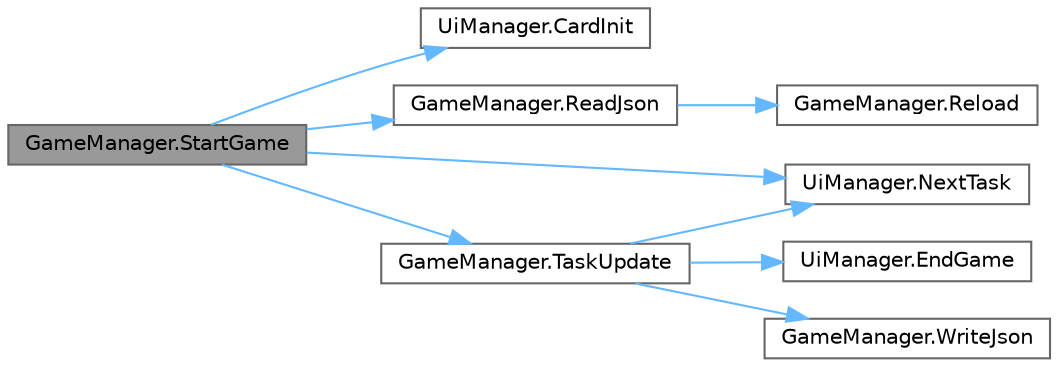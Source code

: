 digraph "GameManager.StartGame"
{
 // LATEX_PDF_SIZE
  bgcolor="transparent";
  edge [fontname=Helvetica,fontsize=10,labelfontname=Helvetica,labelfontsize=10];
  node [fontname=Helvetica,fontsize=10,shape=box,height=0.2,width=0.4];
  rankdir="LR";
  Node1 [id="Node000001",label="GameManager.StartGame",height=0.2,width=0.4,color="gray40", fillcolor="grey60", style="filled", fontcolor="black",tooltip=" "];
  Node1 -> Node2 [id="edge1_Node000001_Node000002",color="steelblue1",style="solid",tooltip=" "];
  Node2 [id="Node000002",label="UiManager.CardInit",height=0.2,width=0.4,color="grey40", fillcolor="white", style="filled",URL="$class_ui_manager.html#a8775495c8c73b538a4c359fc8f15c3e3",tooltip="Spawn all cards from deck."];
  Node1 -> Node3 [id="edge2_Node000001_Node000003",color="steelblue1",style="solid",tooltip=" "];
  Node3 [id="Node000003",label="UiManager.NextTask",height=0.2,width=0.4,color="grey40", fillcolor="white", style="filled",URL="$class_ui_manager.html#a010096df418a1838ae1de9c384823a3e",tooltip=" "];
  Node1 -> Node4 [id="edge3_Node000001_Node000004",color="steelblue1",style="solid",tooltip=" "];
  Node4 [id="Node000004",label="GameManager.ReadJson",height=0.2,width=0.4,color="grey40", fillcolor="white", style="filled",URL="$class_game_manager.html#aa7f4095f468ba56d4a956378c079fed8",tooltip="Read json file of name dataPath and save it content in myTaskListe."];
  Node4 -> Node5 [id="edge4_Node000004_Node000005",color="steelblue1",style="solid",tooltip=" "];
  Node5 [id="Node000005",label="GameManager.Reload",height=0.2,width=0.4,color="grey40", fillcolor="white", style="filled",URL="$class_game_manager.html#a5296523b98d404767f91f1ade9a60221",tooltip="Reload the scene to restart a new game."];
  Node1 -> Node6 [id="edge5_Node000001_Node000006",color="steelblue1",style="solid",tooltip=" "];
  Node6 [id="Node000006",label="GameManager.TaskUpdate",height=0.2,width=0.4,color="grey40", fillcolor="white", style="filled",URL="$class_game_manager.html#a81a246712cfe24d3464cc12d9a601465",tooltip=" "];
  Node6 -> Node7 [id="edge6_Node000006_Node000007",color="steelblue1",style="solid",tooltip=" "];
  Node7 [id="Node000007",label="UiManager.EndGame",height=0.2,width=0.4,color="grey40", fillcolor="white", style="filled",URL="$class_ui_manager.html#a871b8f9b277299bcad3e8c78ff634497",tooltip=" "];
  Node6 -> Node3 [id="edge7_Node000006_Node000003",color="steelblue1",style="solid",tooltip=" "];
  Node6 -> Node8 [id="edge8_Node000006_Node000008",color="steelblue1",style="solid",tooltip=" "];
  Node8 [id="Node000008",label="GameManager.WriteJson",height=0.2,width=0.4,color="grey40", fillcolor="white", style="filled",URL="$class_game_manager.html#ae2594ff051763a7f5fcf943d4778b1ca",tooltip="Creat a json file in SteamingAssets with task value."];
}
